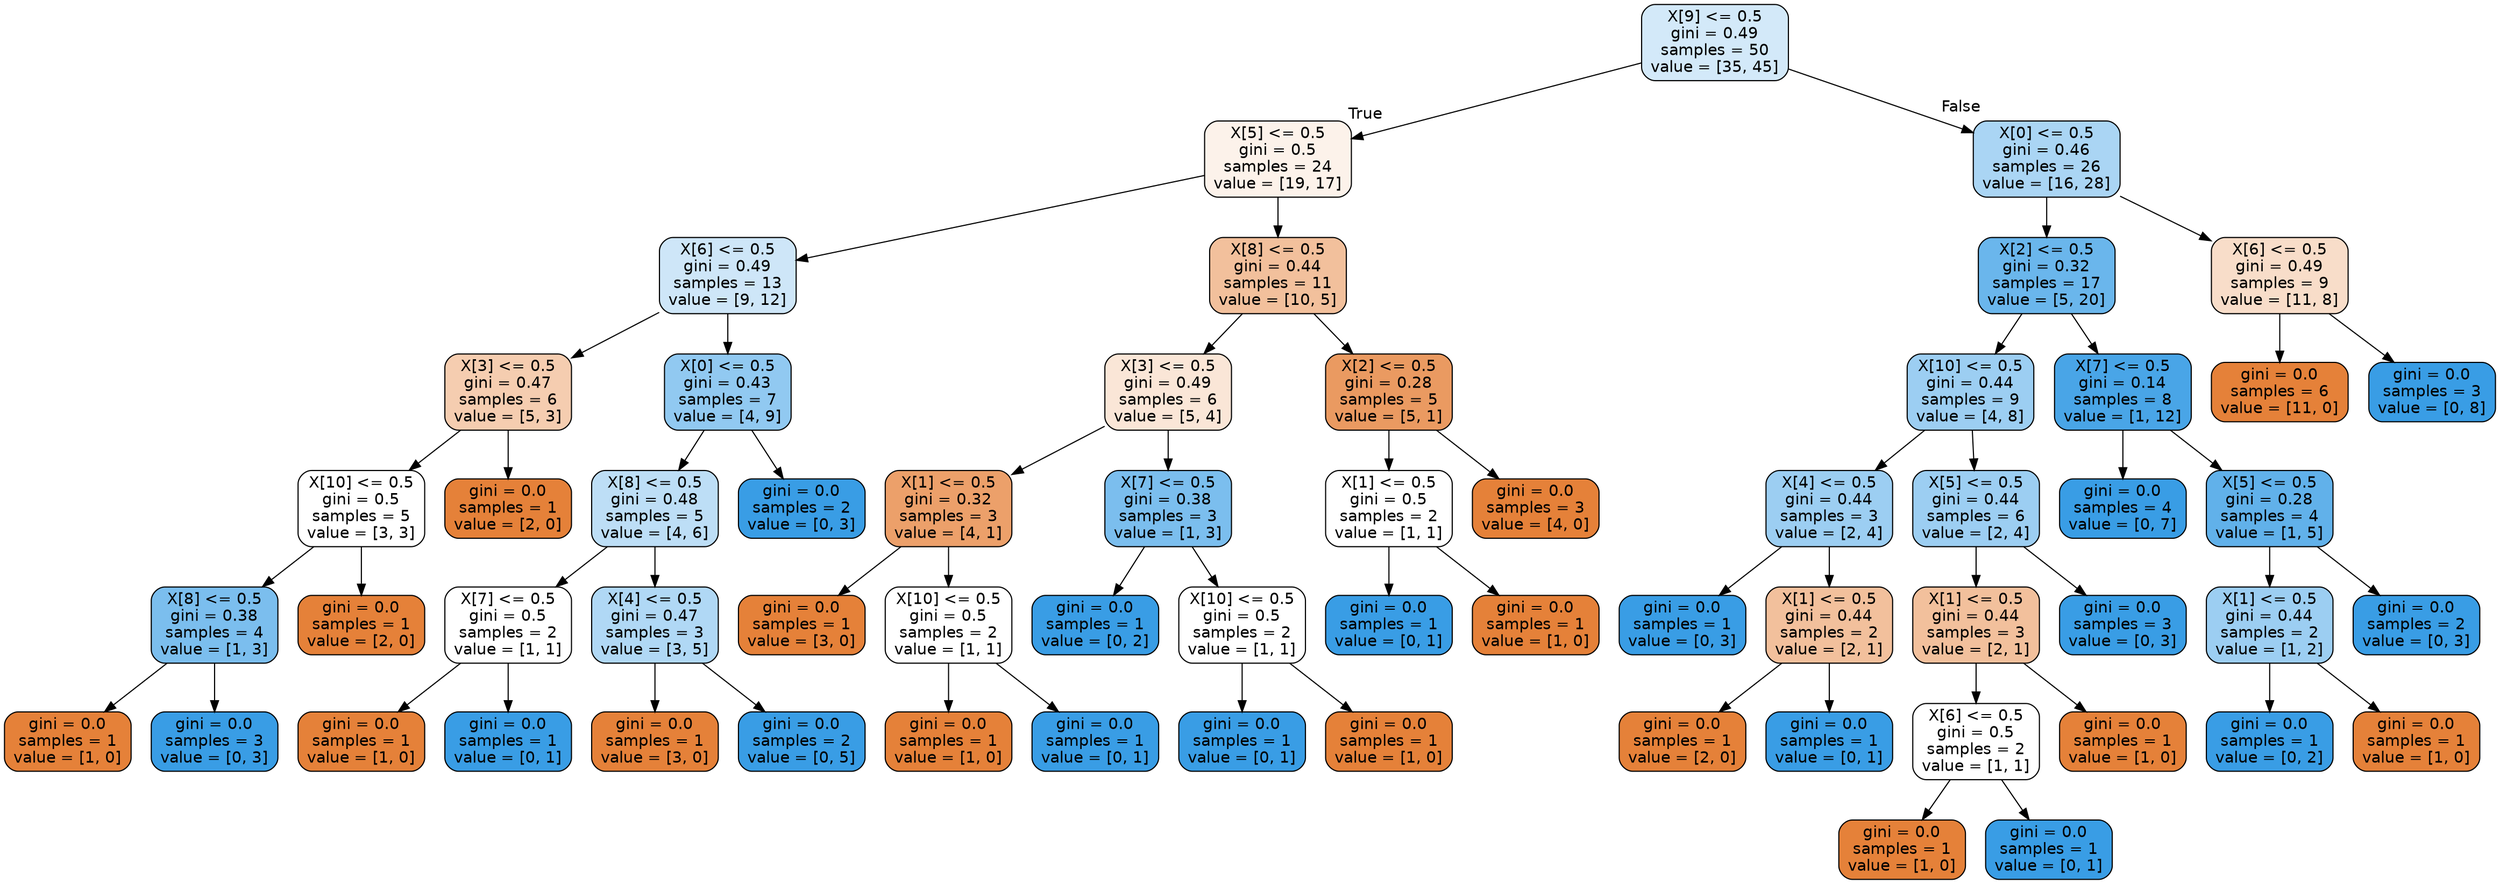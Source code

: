 digraph Tree {
node [shape=box, style="filled, rounded", color="black", fontname=helvetica] ;
edge [fontname=helvetica] ;
0 [label="X[9] <= 0.5\ngini = 0.49\nsamples = 50\nvalue = [35, 45]", fillcolor="#d3e9f9"] ;
1 [label="X[5] <= 0.5\ngini = 0.5\nsamples = 24\nvalue = [19, 17]", fillcolor="#fcf2ea"] ;
0 -> 1 [labeldistance=2.5, labelangle=45, headlabel="True"] ;
2 [label="X[6] <= 0.5\ngini = 0.49\nsamples = 13\nvalue = [9, 12]", fillcolor="#cee6f8"] ;
1 -> 2 ;
3 [label="X[3] <= 0.5\ngini = 0.47\nsamples = 6\nvalue = [5, 3]", fillcolor="#f5cdb0"] ;
2 -> 3 ;
4 [label="X[10] <= 0.5\ngini = 0.5\nsamples = 5\nvalue = [3, 3]", fillcolor="#ffffff"] ;
3 -> 4 ;
5 [label="X[8] <= 0.5\ngini = 0.38\nsamples = 4\nvalue = [1, 3]", fillcolor="#7bbeee"] ;
4 -> 5 ;
6 [label="gini = 0.0\nsamples = 1\nvalue = [1, 0]", fillcolor="#e58139"] ;
5 -> 6 ;
7 [label="gini = 0.0\nsamples = 3\nvalue = [0, 3]", fillcolor="#399de5"] ;
5 -> 7 ;
8 [label="gini = 0.0\nsamples = 1\nvalue = [2, 0]", fillcolor="#e58139"] ;
4 -> 8 ;
9 [label="gini = 0.0\nsamples = 1\nvalue = [2, 0]", fillcolor="#e58139"] ;
3 -> 9 ;
10 [label="X[0] <= 0.5\ngini = 0.43\nsamples = 7\nvalue = [4, 9]", fillcolor="#91c9f1"] ;
2 -> 10 ;
11 [label="X[8] <= 0.5\ngini = 0.48\nsamples = 5\nvalue = [4, 6]", fillcolor="#bddef6"] ;
10 -> 11 ;
12 [label="X[7] <= 0.5\ngini = 0.5\nsamples = 2\nvalue = [1, 1]", fillcolor="#ffffff"] ;
11 -> 12 ;
13 [label="gini = 0.0\nsamples = 1\nvalue = [1, 0]", fillcolor="#e58139"] ;
12 -> 13 ;
14 [label="gini = 0.0\nsamples = 1\nvalue = [0, 1]", fillcolor="#399de5"] ;
12 -> 14 ;
15 [label="X[4] <= 0.5\ngini = 0.47\nsamples = 3\nvalue = [3, 5]", fillcolor="#b0d8f5"] ;
11 -> 15 ;
16 [label="gini = 0.0\nsamples = 1\nvalue = [3, 0]", fillcolor="#e58139"] ;
15 -> 16 ;
17 [label="gini = 0.0\nsamples = 2\nvalue = [0, 5]", fillcolor="#399de5"] ;
15 -> 17 ;
18 [label="gini = 0.0\nsamples = 2\nvalue = [0, 3]", fillcolor="#399de5"] ;
10 -> 18 ;
19 [label="X[8] <= 0.5\ngini = 0.44\nsamples = 11\nvalue = [10, 5]", fillcolor="#f2c09c"] ;
1 -> 19 ;
20 [label="X[3] <= 0.5\ngini = 0.49\nsamples = 6\nvalue = [5, 4]", fillcolor="#fae6d7"] ;
19 -> 20 ;
21 [label="X[1] <= 0.5\ngini = 0.32\nsamples = 3\nvalue = [4, 1]", fillcolor="#eca06a"] ;
20 -> 21 ;
22 [label="gini = 0.0\nsamples = 1\nvalue = [3, 0]", fillcolor="#e58139"] ;
21 -> 22 ;
23 [label="X[10] <= 0.5\ngini = 0.5\nsamples = 2\nvalue = [1, 1]", fillcolor="#ffffff"] ;
21 -> 23 ;
24 [label="gini = 0.0\nsamples = 1\nvalue = [1, 0]", fillcolor="#e58139"] ;
23 -> 24 ;
25 [label="gini = 0.0\nsamples = 1\nvalue = [0, 1]", fillcolor="#399de5"] ;
23 -> 25 ;
26 [label="X[7] <= 0.5\ngini = 0.38\nsamples = 3\nvalue = [1, 3]", fillcolor="#7bbeee"] ;
20 -> 26 ;
27 [label="gini = 0.0\nsamples = 1\nvalue = [0, 2]", fillcolor="#399de5"] ;
26 -> 27 ;
28 [label="X[10] <= 0.5\ngini = 0.5\nsamples = 2\nvalue = [1, 1]", fillcolor="#ffffff"] ;
26 -> 28 ;
29 [label="gini = 0.0\nsamples = 1\nvalue = [0, 1]", fillcolor="#399de5"] ;
28 -> 29 ;
30 [label="gini = 0.0\nsamples = 1\nvalue = [1, 0]", fillcolor="#e58139"] ;
28 -> 30 ;
31 [label="X[2] <= 0.5\ngini = 0.28\nsamples = 5\nvalue = [5, 1]", fillcolor="#ea9a61"] ;
19 -> 31 ;
32 [label="X[1] <= 0.5\ngini = 0.5\nsamples = 2\nvalue = [1, 1]", fillcolor="#ffffff"] ;
31 -> 32 ;
33 [label="gini = 0.0\nsamples = 1\nvalue = [0, 1]", fillcolor="#399de5"] ;
32 -> 33 ;
34 [label="gini = 0.0\nsamples = 1\nvalue = [1, 0]", fillcolor="#e58139"] ;
32 -> 34 ;
35 [label="gini = 0.0\nsamples = 3\nvalue = [4, 0]", fillcolor="#e58139"] ;
31 -> 35 ;
36 [label="X[0] <= 0.5\ngini = 0.46\nsamples = 26\nvalue = [16, 28]", fillcolor="#aad5f4"] ;
0 -> 36 [labeldistance=2.5, labelangle=-45, headlabel="False"] ;
37 [label="X[2] <= 0.5\ngini = 0.32\nsamples = 17\nvalue = [5, 20]", fillcolor="#6ab6ec"] ;
36 -> 37 ;
38 [label="X[10] <= 0.5\ngini = 0.44\nsamples = 9\nvalue = [4, 8]", fillcolor="#9ccef2"] ;
37 -> 38 ;
39 [label="X[4] <= 0.5\ngini = 0.44\nsamples = 3\nvalue = [2, 4]", fillcolor="#9ccef2"] ;
38 -> 39 ;
40 [label="gini = 0.0\nsamples = 1\nvalue = [0, 3]", fillcolor="#399de5"] ;
39 -> 40 ;
41 [label="X[1] <= 0.5\ngini = 0.44\nsamples = 2\nvalue = [2, 1]", fillcolor="#f2c09c"] ;
39 -> 41 ;
42 [label="gini = 0.0\nsamples = 1\nvalue = [2, 0]", fillcolor="#e58139"] ;
41 -> 42 ;
43 [label="gini = 0.0\nsamples = 1\nvalue = [0, 1]", fillcolor="#399de5"] ;
41 -> 43 ;
44 [label="X[5] <= 0.5\ngini = 0.44\nsamples = 6\nvalue = [2, 4]", fillcolor="#9ccef2"] ;
38 -> 44 ;
45 [label="X[1] <= 0.5\ngini = 0.44\nsamples = 3\nvalue = [2, 1]", fillcolor="#f2c09c"] ;
44 -> 45 ;
46 [label="X[6] <= 0.5\ngini = 0.5\nsamples = 2\nvalue = [1, 1]", fillcolor="#ffffff"] ;
45 -> 46 ;
47 [label="gini = 0.0\nsamples = 1\nvalue = [1, 0]", fillcolor="#e58139"] ;
46 -> 47 ;
48 [label="gini = 0.0\nsamples = 1\nvalue = [0, 1]", fillcolor="#399de5"] ;
46 -> 48 ;
49 [label="gini = 0.0\nsamples = 1\nvalue = [1, 0]", fillcolor="#e58139"] ;
45 -> 49 ;
50 [label="gini = 0.0\nsamples = 3\nvalue = [0, 3]", fillcolor="#399de5"] ;
44 -> 50 ;
51 [label="X[7] <= 0.5\ngini = 0.14\nsamples = 8\nvalue = [1, 12]", fillcolor="#49a5e7"] ;
37 -> 51 ;
52 [label="gini = 0.0\nsamples = 4\nvalue = [0, 7]", fillcolor="#399de5"] ;
51 -> 52 ;
53 [label="X[5] <= 0.5\ngini = 0.28\nsamples = 4\nvalue = [1, 5]", fillcolor="#61b1ea"] ;
51 -> 53 ;
54 [label="X[1] <= 0.5\ngini = 0.44\nsamples = 2\nvalue = [1, 2]", fillcolor="#9ccef2"] ;
53 -> 54 ;
55 [label="gini = 0.0\nsamples = 1\nvalue = [0, 2]", fillcolor="#399de5"] ;
54 -> 55 ;
56 [label="gini = 0.0\nsamples = 1\nvalue = [1, 0]", fillcolor="#e58139"] ;
54 -> 56 ;
57 [label="gini = 0.0\nsamples = 2\nvalue = [0, 3]", fillcolor="#399de5"] ;
53 -> 57 ;
58 [label="X[6] <= 0.5\ngini = 0.49\nsamples = 9\nvalue = [11, 8]", fillcolor="#f8ddc9"] ;
36 -> 58 ;
59 [label="gini = 0.0\nsamples = 6\nvalue = [11, 0]", fillcolor="#e58139"] ;
58 -> 59 ;
60 [label="gini = 0.0\nsamples = 3\nvalue = [0, 8]", fillcolor="#399de5"] ;
58 -> 60 ;
}